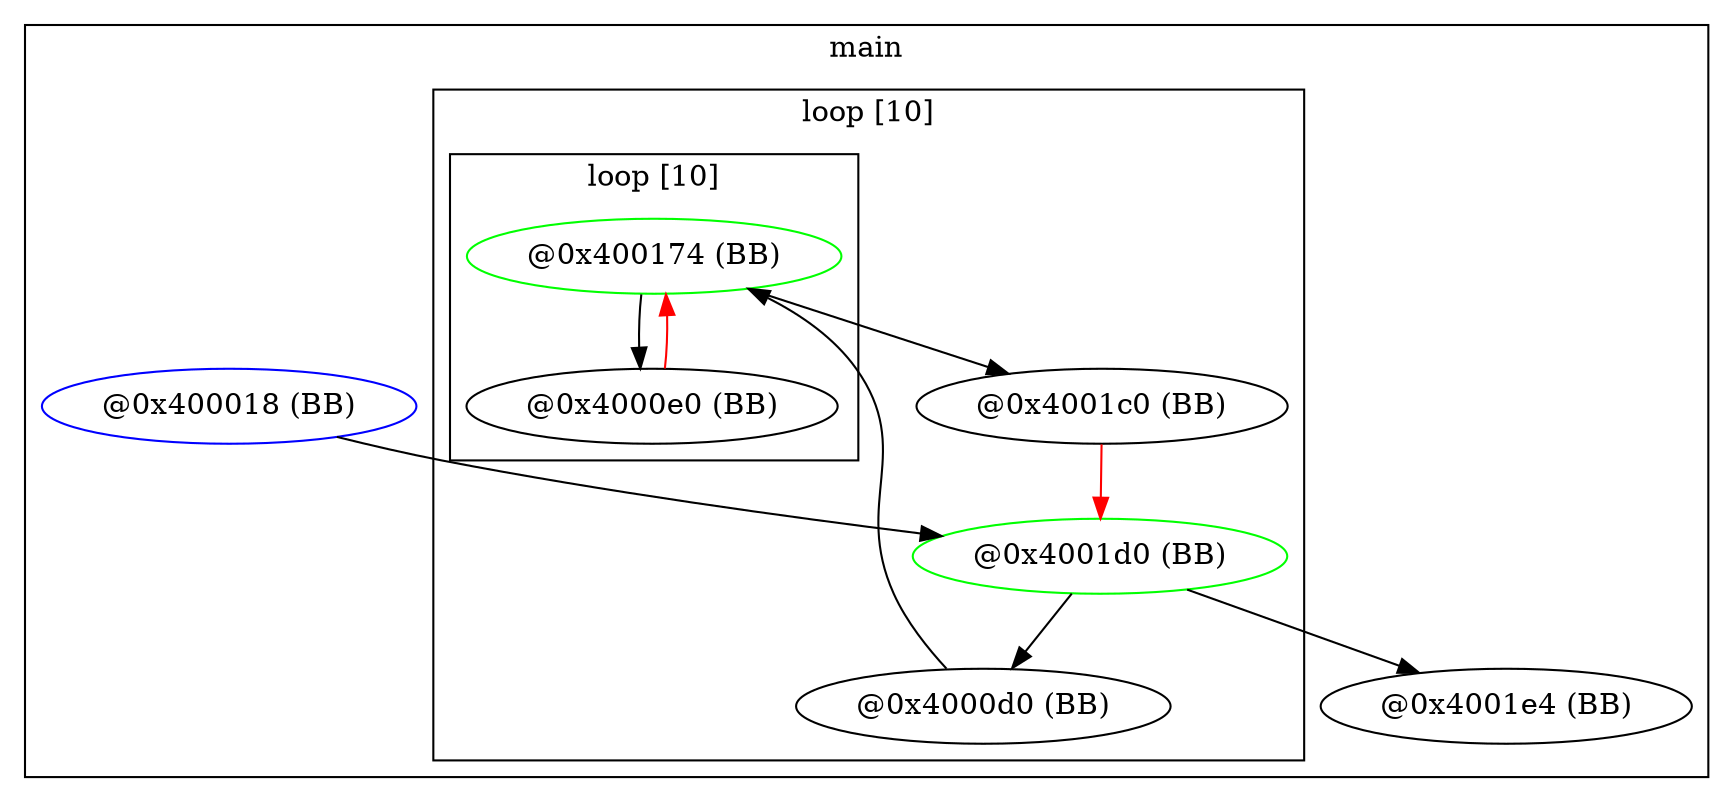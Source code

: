 digraph G {
subgraph cluster_main {
graph [label = "main"];
subgraph cluster_loop0x265c2c0 {
graph [label = "loop [10]"];
node0x265a680 [label = "@0x4001d0 (BB)" ,color="green"];
node0x265a060 [label = "@0x4001c0 (BB)"];
node0x26572a0 [label = "@0x400174 (BB)" ,color="green"];
node0x25a94f0 [label = "@0x4000d0 (BB)"];
node0x259df10 [label = "@0x4000e0 (BB)"];
subgraph cluster_loop0x2595470 {
graph [label = "loop [10]"];
node0x26572a0;
node0x259df10;
}
}
node0x259a7a0 [label = "@0x400018 (BB)" ,color="blue"];
node0x25a94f0;
node0x259df10;
node0x26572a0;
node0x265a060;
node0x265a680;
node0x265b530 [label = "@0x4001e4 (BB)"];
}
node0x259a7a0 -> node0x265a680;
node0x25a94f0 -> node0x26572a0;
node0x259df10 -> node0x26572a0[color="red"];
node0x26572a0 -> node0x259df10;
node0x26572a0 -> node0x265a060;
node0x265a060 -> node0x265a680[color="red"];
node0x265a680 -> node0x25a94f0;
node0x265a680 -> node0x265b530;
}
